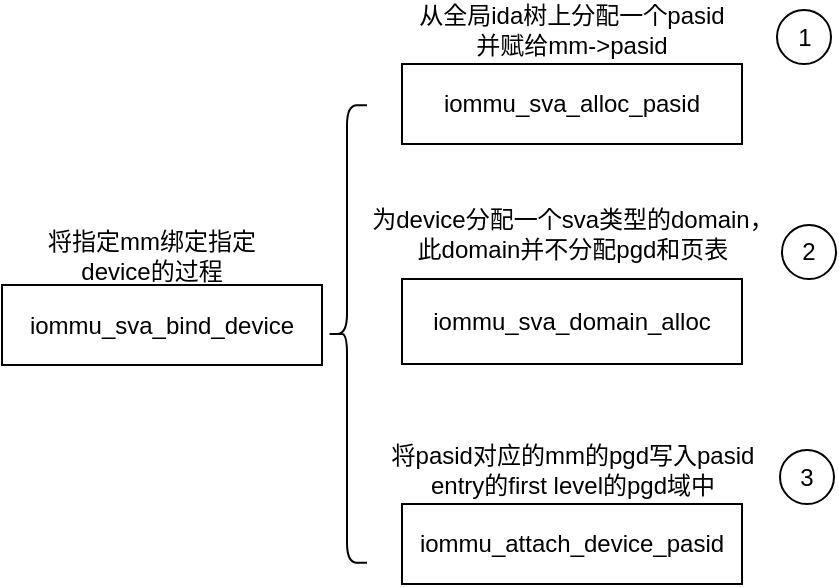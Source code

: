 <mxfile version="20.3.0" type="device"><diagram id="QvE0bUJxluKC--05BnNK" name="Page-1"><mxGraphModel dx="1038" dy="649" grid="1" gridSize="10" guides="1" tooltips="1" connect="1" arrows="1" fold="1" page="1" pageScale="1" pageWidth="850" pageHeight="1100" math="0" shadow="0"><root><mxCell id="0"/><mxCell id="1" parent="0"/><mxCell id="f3wLTlVPlwqAlM0ItwgL-1" value="iommu_sva_bind_device" style="rounded=0;whiteSpace=wrap;html=1;" vertex="1" parent="1"><mxGeometry x="130" y="270.5" width="160" height="40" as="geometry"/></mxCell><mxCell id="f3wLTlVPlwqAlM0ItwgL-2" value="iommu_sva_alloc_pasid" style="rounded=0;whiteSpace=wrap;html=1;" vertex="1" parent="1"><mxGeometry x="330" y="160" width="170" height="40" as="geometry"/></mxCell><mxCell id="f3wLTlVPlwqAlM0ItwgL-3" value="iommu_sva_domain_alloc" style="rounded=0;whiteSpace=wrap;html=1;" vertex="1" parent="1"><mxGeometry x="330" y="267.5" width="170" height="42.5" as="geometry"/></mxCell><mxCell id="f3wLTlVPlwqAlM0ItwgL-4" value="iommu_attach_device_pasid" style="rounded=0;whiteSpace=wrap;html=1;" vertex="1" parent="1"><mxGeometry x="330" y="380" width="170" height="40" as="geometry"/></mxCell><mxCell id="f3wLTlVPlwqAlM0ItwgL-5" value="从全局ida树上分配一个pasid&lt;br&gt;并赋给mm-&amp;gt;pasid" style="text;html=1;strokeColor=none;fillColor=none;align=center;verticalAlign=middle;whiteSpace=wrap;rounded=0;" vertex="1" parent="1"><mxGeometry x="330" y="128" width="170" height="30" as="geometry"/></mxCell><mxCell id="f3wLTlVPlwqAlM0ItwgL-6" value="为device分配一个sva类型的domain，此domain并不分配pgd和页表" style="text;html=1;strokeColor=none;fillColor=none;align=center;verticalAlign=middle;whiteSpace=wrap;rounded=0;" vertex="1" parent="1"><mxGeometry x="312.5" y="230" width="205" height="30" as="geometry"/></mxCell><mxCell id="f3wLTlVPlwqAlM0ItwgL-7" value="将pasid对应的mm的pgd写入pasid entry的first level的pgd域中" style="text;html=1;strokeColor=none;fillColor=none;align=center;verticalAlign=middle;whiteSpace=wrap;rounded=0;" vertex="1" parent="1"><mxGeometry x="312.5" y="348" width="205" height="30" as="geometry"/></mxCell><mxCell id="f3wLTlVPlwqAlM0ItwgL-8" value="1" style="ellipse;whiteSpace=wrap;html=1;aspect=fixed;" vertex="1" parent="1"><mxGeometry x="517.5" y="133" width="27" height="27" as="geometry"/></mxCell><mxCell id="f3wLTlVPlwqAlM0ItwgL-9" value="2" style="ellipse;whiteSpace=wrap;html=1;aspect=fixed;" vertex="1" parent="1"><mxGeometry x="520" y="240.5" width="27" height="27" as="geometry"/></mxCell><mxCell id="f3wLTlVPlwqAlM0ItwgL-10" value="3" style="ellipse;whiteSpace=wrap;html=1;aspect=fixed;" vertex="1" parent="1"><mxGeometry x="519" y="353" width="27" height="27" as="geometry"/></mxCell><mxCell id="f3wLTlVPlwqAlM0ItwgL-12" value="" style="shape=curlyBracket;whiteSpace=wrap;html=1;rounded=1;" vertex="1" parent="1"><mxGeometry x="292.5" y="180.63" width="20" height="228.75" as="geometry"/></mxCell><mxCell id="f3wLTlVPlwqAlM0ItwgL-14" value="将指定mm绑定指定device的过程" style="text;html=1;strokeColor=none;fillColor=none;align=center;verticalAlign=middle;whiteSpace=wrap;rounded=0;" vertex="1" parent="1"><mxGeometry x="140" y="240.5" width="130" height="30" as="geometry"/></mxCell></root></mxGraphModel></diagram></mxfile>